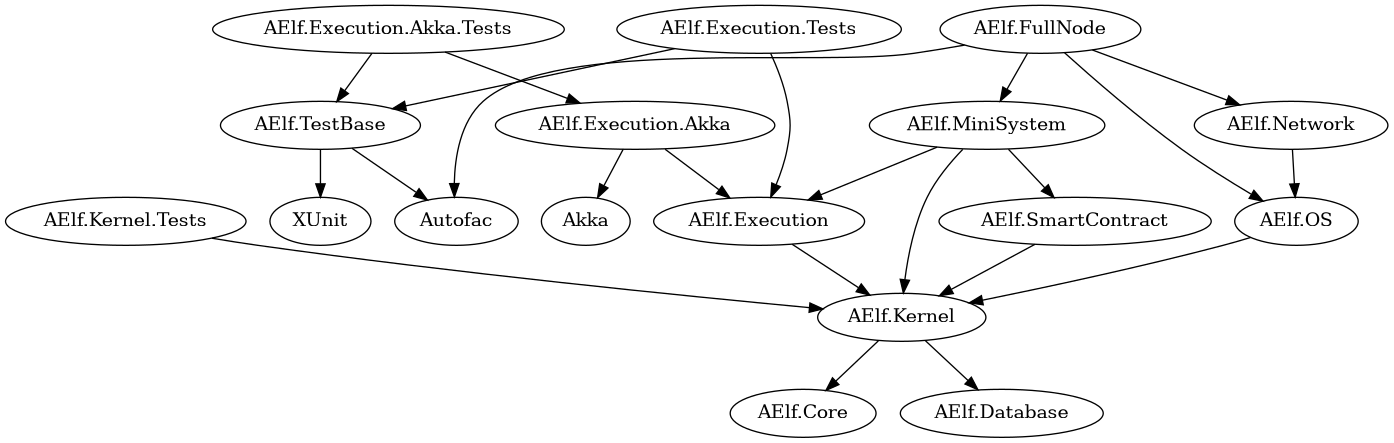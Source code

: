 @startuml
digraph G {
    "AElf.Kernel" -> {"AElf.Core";"AElf.Database"}
    "AElf.Kernel.Tests" -> "AElf.Kernel";
    "AElf.OS" -> "AElf.Kernel";
    "AElf.Execution" -> "AElf.Kernel";
    "AElf.Execution.Tests" -> {"AElf.Execution","AElf.TestBase"};
    "AElf.TestBase" -> {"Autofac", "XUnit"}
    "AElf.Execution.Akka" -> {"AElf.Execution", "Akka"};
    "AElf.Execution.Akka.Tests" -> {"AElf.Execution.Akka","AElf.TestBase"};
    "AElf.SmartContract" -> "AElf.Kernel";
    "AElf.MiniSystem" -> {"AElf.Kernel";"AElf.SmartContract";"AElf.Execution"}
    "AElf.Network" -> "AElf.OS";
    "AElf.FullNode" -> {"AElf.MiniSystem"; "AElf.OS";"AElf.Network";"Autofac"};
  }
@enduml
